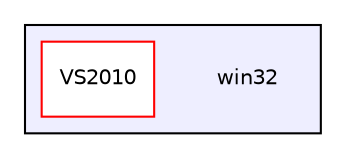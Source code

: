digraph "D:/Proyectos/DynamicFastBuffers/win32" {
  compound=true
  node [ fontsize="10", fontname="Helvetica"];
  edge [ labelfontsize="10", labelfontname="Helvetica"];
  subgraph clusterdir_b4f92dd377abba25bba37a57cb06d57a {
    graph [ bgcolor="#eeeeff", pencolor="black", label="" URL="dir_b4f92dd377abba25bba37a57cb06d57a.html"];
    dir_b4f92dd377abba25bba37a57cb06d57a [shape=plaintext label="win32"];
    dir_56c8f89cf9d22818312c8a4e6abbe8b2 [shape=box label="VS2010" color="red" fillcolor="white" style="filled" URL="dir_56c8f89cf9d22818312c8a4e6abbe8b2.html"];
  }
}
